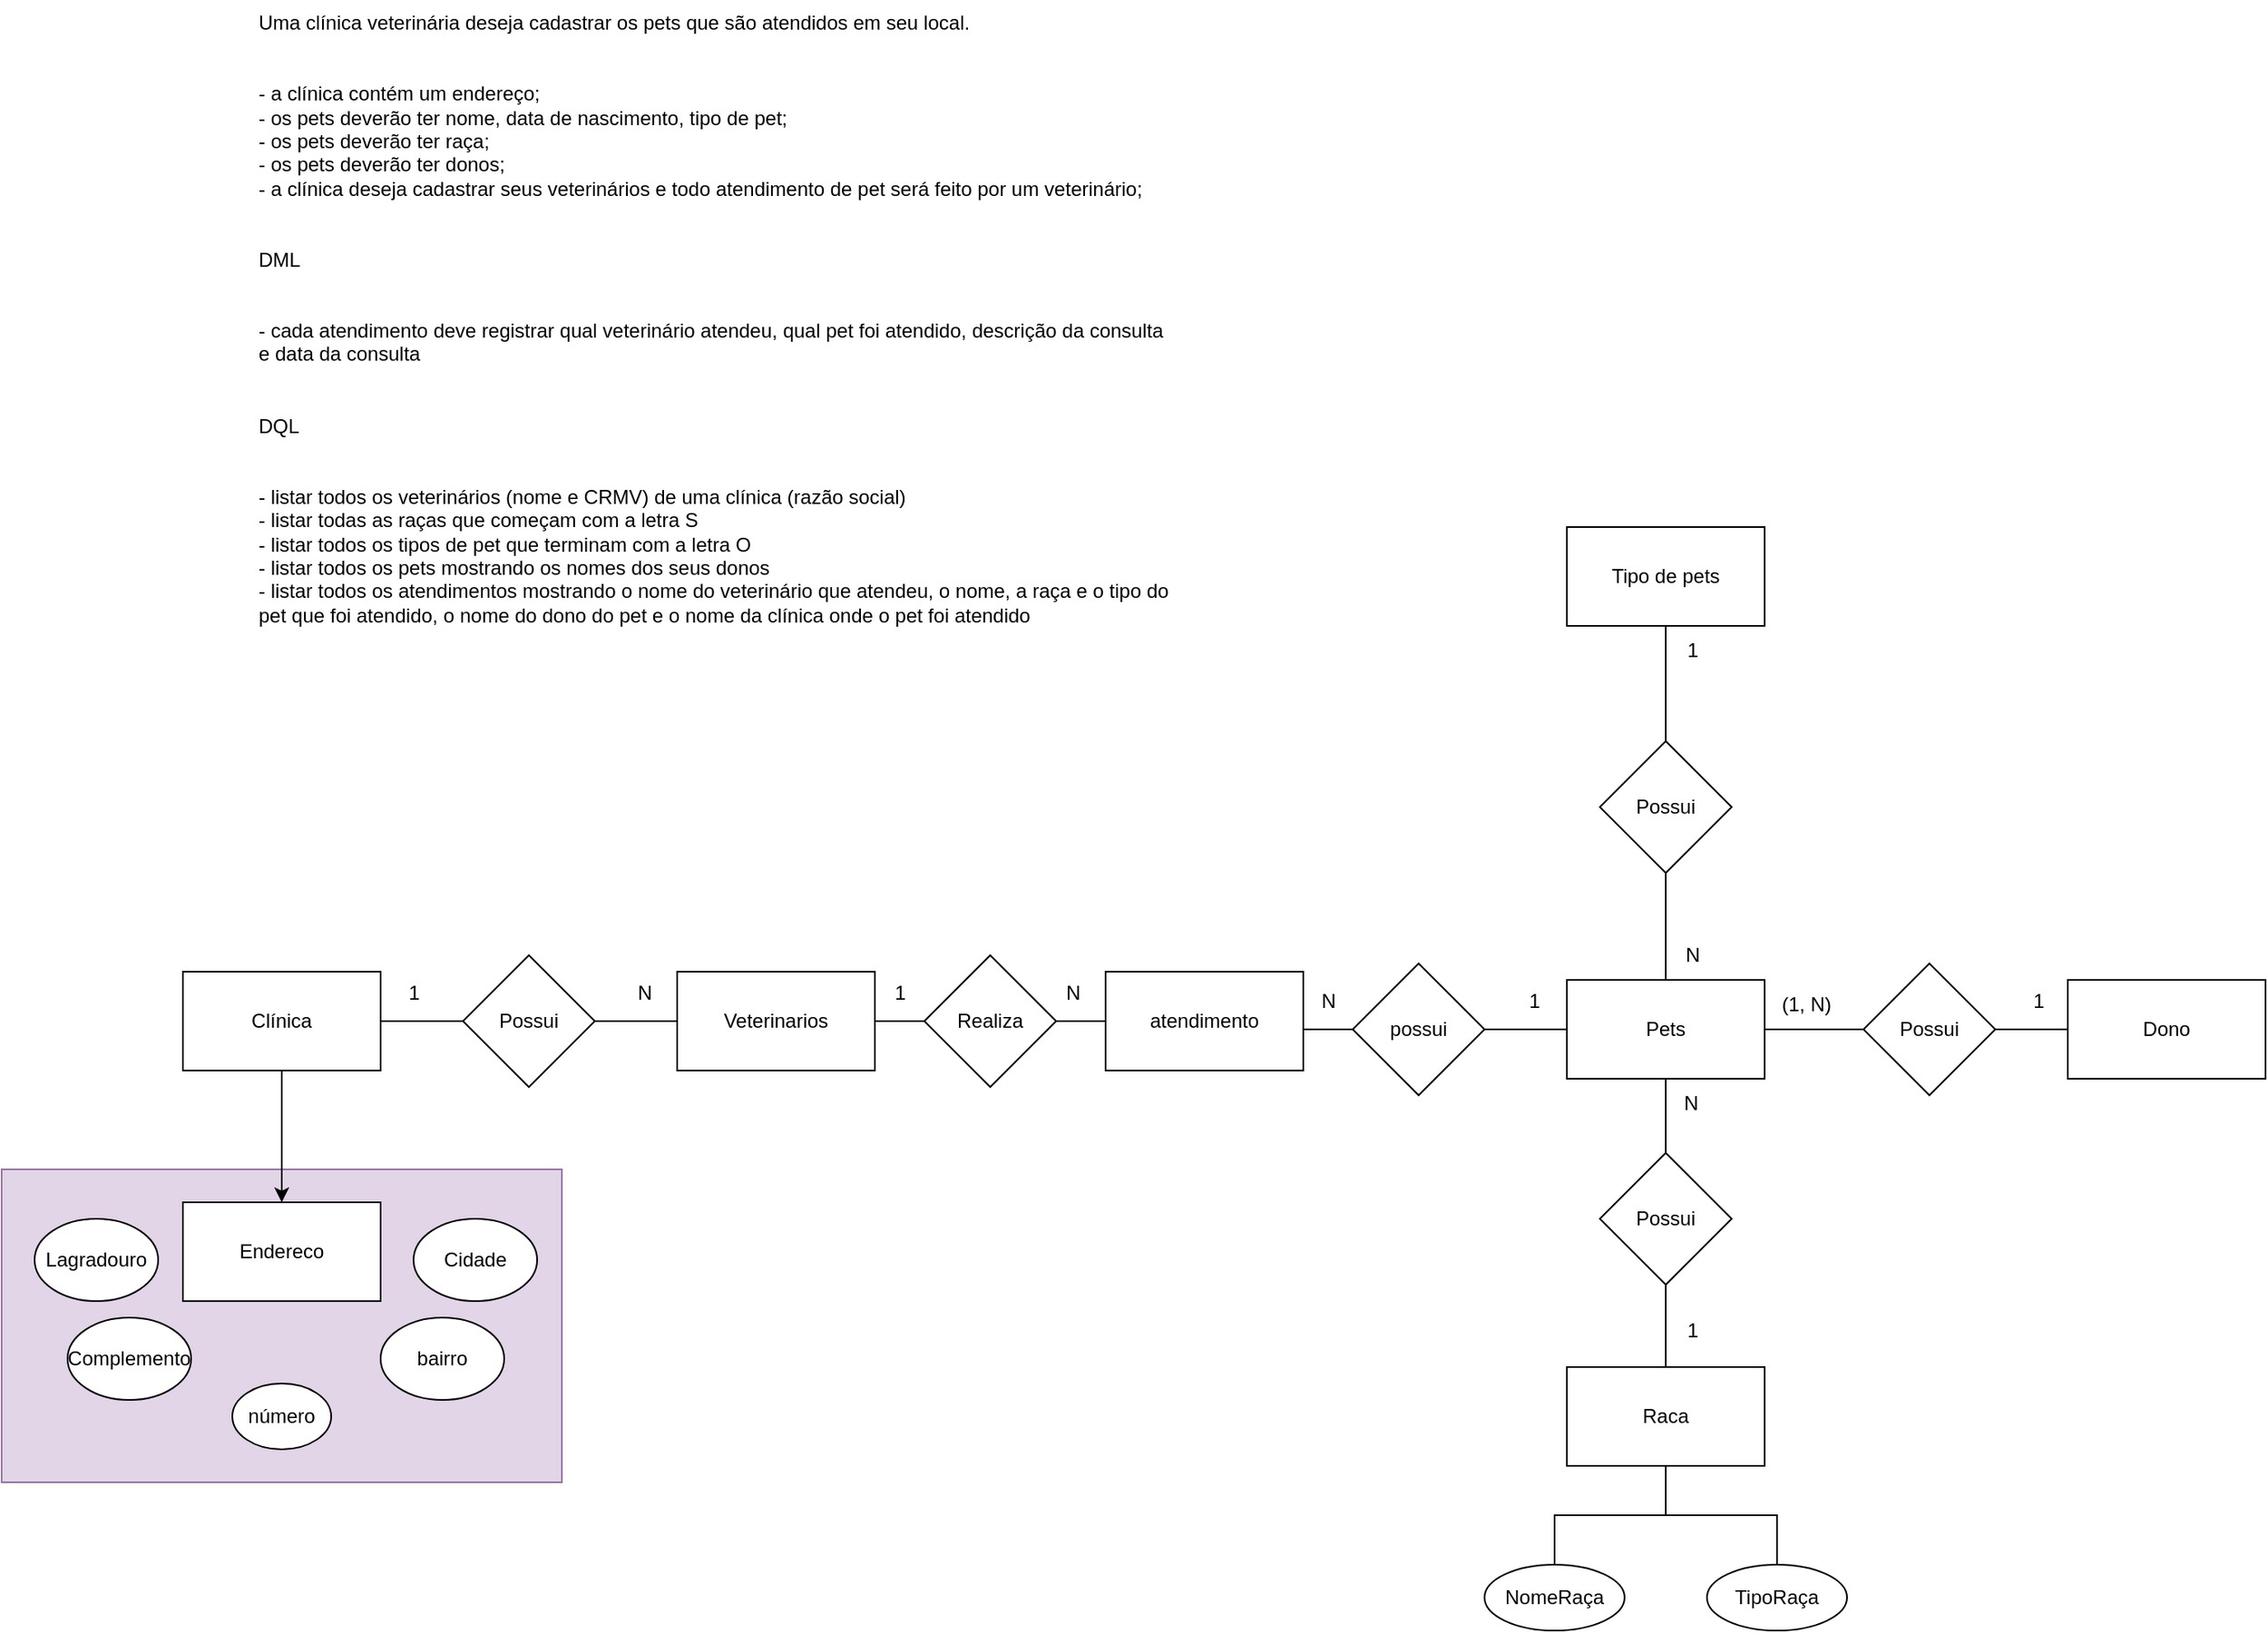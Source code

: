 <mxfile version="21.6.5" type="device">
  <diagram name="Página-1" id="IT94PhkSfCGfCA30hDR3">
    <mxGraphModel dx="1863" dy="610" grid="1" gridSize="10" guides="1" tooltips="1" connect="1" arrows="1" fold="1" page="1" pageScale="1" pageWidth="827" pageHeight="1169" math="0" shadow="0">
      <root>
        <mxCell id="0" />
        <mxCell id="1" parent="0" />
        <mxCell id="-vJPfzGn2iWlwI9Ef2Sk-15" value="" style="rounded=0;whiteSpace=wrap;html=1;fillColor=#e1d5e7;strokeColor=#9673a6;" parent="1" vertex="1">
          <mxGeometry x="-20" y="740" width="340" height="190" as="geometry" />
        </mxCell>
        <mxCell id="iXgPbO_9FdCk518ZqdvQ-1" value="Uma clínica veterinária deseja cadastrar os pets que são atendidos em seu local.&#xa;&#xa;&#xa;- a clínica contém um endereço;&#xa;- os pets deverão ter nome, data de nascimento, tipo de pet;&#xa;- os pets deverão ter raça;&#xa;- os pets deverão ter donos;&#xa;- a clínica deseja cadastrar seus veterinários e todo atendimento de pet será feito por um veterinário;&#xa;&#xa;&#xa;DML&#xa;&#xa;&#xa;- cada atendimento deve registrar qual veterinário atendeu, qual pet foi atendido, descrição da consulta e data da consulta&#xa;&#xa;&#xa;DQL&#xa;&#xa;&#xa;- listar todos os veterinários (nome e CRMV) de uma clínica (razão social)&#xa;- listar todas as raças que começam com a letra S&#xa;- listar todos os tipos de pet que terminam com a letra O&#xa;- listar todos os pets mostrando os nomes dos seus donos&#xa;- listar todos os atendimentos mostrando o nome do veterinário que atendeu, o nome, a raça e o tipo do pet que foi atendido, o nome do dono do pet e o nome da clínica onde o pet foi atendido" style="text;whiteSpace=wrap;" parent="1" vertex="1">
          <mxGeometry x="134" y="30" width="560" height="410" as="geometry" />
        </mxCell>
        <mxCell id="iXgPbO_9FdCk518ZqdvQ-26" value="" style="edgeStyle=orthogonalEdgeStyle;rounded=0;orthogonalLoop=1;jettySize=auto;html=1;endArrow=none;endFill=0;" parent="1" source="iXgPbO_9FdCk518ZqdvQ-27" target="iXgPbO_9FdCk518ZqdvQ-25" edge="1">
          <mxGeometry relative="1" as="geometry" />
        </mxCell>
        <mxCell id="-vJPfzGn2iWlwI9Ef2Sk-9" value="" style="edgeStyle=orthogonalEdgeStyle;rounded=0;orthogonalLoop=1;jettySize=auto;html=1;" parent="1" source="iXgPbO_9FdCk518ZqdvQ-2" target="-vJPfzGn2iWlwI9Ef2Sk-8" edge="1">
          <mxGeometry relative="1" as="geometry" />
        </mxCell>
        <mxCell id="iXgPbO_9FdCk518ZqdvQ-2" value="Clínica" style="rounded=0;whiteSpace=wrap;html=1;" parent="1" vertex="1">
          <mxGeometry x="90" y="620" width="120" height="60" as="geometry" />
        </mxCell>
        <mxCell id="iXgPbO_9FdCk518ZqdvQ-8" value="" style="edgeStyle=orthogonalEdgeStyle;rounded=0;orthogonalLoop=1;jettySize=auto;html=1;endArrow=none;endFill=0;" parent="1" source="iXgPbO_9FdCk518ZqdvQ-15" target="iXgPbO_9FdCk518ZqdvQ-7" edge="1">
          <mxGeometry relative="1" as="geometry" />
        </mxCell>
        <mxCell id="iXgPbO_9FdCk518ZqdvQ-17" value="" style="edgeStyle=orthogonalEdgeStyle;rounded=0;orthogonalLoop=1;jettySize=auto;html=1;endArrow=none;endFill=0;" parent="1" source="iXgPbO_9FdCk518ZqdvQ-6" target="iXgPbO_9FdCk518ZqdvQ-16" edge="1">
          <mxGeometry relative="1" as="geometry" />
        </mxCell>
        <mxCell id="iXgPbO_9FdCk518ZqdvQ-6" value="Pets" style="rounded=0;whiteSpace=wrap;html=1;" parent="1" vertex="1">
          <mxGeometry x="930" y="625" width="120" height="60" as="geometry" />
        </mxCell>
        <mxCell id="iXgPbO_9FdCk518ZqdvQ-7" value="Dono" style="rounded=0;whiteSpace=wrap;html=1;" parent="1" vertex="1">
          <mxGeometry x="1234" y="625" width="120" height="60" as="geometry" />
        </mxCell>
        <mxCell id="iXgPbO_9FdCk518ZqdvQ-13" value="" style="edgeStyle=orthogonalEdgeStyle;rounded=0;orthogonalLoop=1;jettySize=auto;html=1;endArrow=none;endFill=0;" parent="1" target="iXgPbO_9FdCk518ZqdvQ-6" edge="1">
          <mxGeometry relative="1" as="geometry">
            <Array as="points">
              <mxPoint x="990" y="600" />
              <mxPoint x="990" y="600" />
            </Array>
            <mxPoint x="990" y="550" as="sourcePoint" />
          </mxGeometry>
        </mxCell>
        <mxCell id="iXgPbO_9FdCk518ZqdvQ-19" value="" style="edgeStyle=orthogonalEdgeStyle;rounded=0;orthogonalLoop=1;jettySize=auto;html=1;endArrow=none;endFill=0;" parent="1" source="iXgPbO_9FdCk518ZqdvQ-16" target="iXgPbO_9FdCk518ZqdvQ-18" edge="1">
          <mxGeometry relative="1" as="geometry" />
        </mxCell>
        <mxCell id="iXgPbO_9FdCk518ZqdvQ-16" value="Possui" style="rhombus;whiteSpace=wrap;html=1;rounded=0;" parent="1" vertex="1">
          <mxGeometry x="950" y="730" width="80" height="80" as="geometry" />
        </mxCell>
        <mxCell id="iXgPbO_9FdCk518ZqdvQ-21" value="" style="edgeStyle=orthogonalEdgeStyle;rounded=0;orthogonalLoop=1;jettySize=auto;html=1;endArrow=none;endFill=0;" parent="1" source="iXgPbO_9FdCk518ZqdvQ-18" target="iXgPbO_9FdCk518ZqdvQ-20" edge="1">
          <mxGeometry relative="1" as="geometry" />
        </mxCell>
        <mxCell id="iXgPbO_9FdCk518ZqdvQ-18" value="Raca" style="whiteSpace=wrap;html=1;rounded=0;" parent="1" vertex="1">
          <mxGeometry x="930" y="860" width="120" height="60" as="geometry" />
        </mxCell>
        <mxCell id="iXgPbO_9FdCk518ZqdvQ-20" value="TipoRaça" style="ellipse;whiteSpace=wrap;html=1;rounded=0;" parent="1" vertex="1">
          <mxGeometry x="1015" y="980" width="85" height="40" as="geometry" />
        </mxCell>
        <mxCell id="iXgPbO_9FdCk518ZqdvQ-24" value="" style="edgeStyle=orthogonalEdgeStyle;rounded=0;orthogonalLoop=1;jettySize=auto;html=1;endArrow=none;endFill=0;" parent="1" source="iXgPbO_9FdCk518ZqdvQ-22" target="iXgPbO_9FdCk518ZqdvQ-18" edge="1">
          <mxGeometry relative="1" as="geometry" />
        </mxCell>
        <mxCell id="iXgPbO_9FdCk518ZqdvQ-22" value="NomeRaça" style="ellipse;whiteSpace=wrap;html=1;rounded=0;" parent="1" vertex="1">
          <mxGeometry x="880" y="980" width="85" height="40" as="geometry" />
        </mxCell>
        <mxCell id="iXgPbO_9FdCk518ZqdvQ-30" value="" style="edgeStyle=orthogonalEdgeStyle;rounded=0;orthogonalLoop=1;jettySize=auto;html=1;endArrow=none;endFill=0;" parent="1" source="iXgPbO_9FdCk518ZqdvQ-25" target="iXgPbO_9FdCk518ZqdvQ-29" edge="1">
          <mxGeometry relative="1" as="geometry" />
        </mxCell>
        <mxCell id="iXgPbO_9FdCk518ZqdvQ-25" value="Veterinarios" style="whiteSpace=wrap;html=1;rounded=0;" parent="1" vertex="1">
          <mxGeometry x="390" y="620" width="120" height="60" as="geometry" />
        </mxCell>
        <mxCell id="iXgPbO_9FdCk518ZqdvQ-28" value="" style="edgeStyle=orthogonalEdgeStyle;rounded=0;orthogonalLoop=1;jettySize=auto;html=1;endArrow=none;endFill=0;" parent="1" source="iXgPbO_9FdCk518ZqdvQ-2" target="iXgPbO_9FdCk518ZqdvQ-27" edge="1">
          <mxGeometry relative="1" as="geometry">
            <mxPoint x="150" y="680" as="sourcePoint" />
            <mxPoint x="150" y="855" as="targetPoint" />
          </mxGeometry>
        </mxCell>
        <mxCell id="iXgPbO_9FdCk518ZqdvQ-27" value="Possui" style="rhombus;whiteSpace=wrap;html=1;" parent="1" vertex="1">
          <mxGeometry x="260" y="610" width="80" height="80" as="geometry" />
        </mxCell>
        <mxCell id="iXgPbO_9FdCk518ZqdvQ-31" value="" style="edgeStyle=orthogonalEdgeStyle;rounded=0;orthogonalLoop=1;jettySize=auto;html=1;endArrow=none;endFill=0;exitX=1;exitY=0.5;exitDx=0;exitDy=0;" parent="1" source="-vJPfzGn2iWlwI9Ef2Sk-1" target="iXgPbO_9FdCk518ZqdvQ-6" edge="1">
          <mxGeometry relative="1" as="geometry">
            <mxPoint x="790" y="655" as="sourcePoint" />
            <Array as="points">
              <mxPoint x="770" y="655" />
            </Array>
          </mxGeometry>
        </mxCell>
        <mxCell id="iXgPbO_9FdCk518ZqdvQ-29" value="Realiza" style="rhombus;whiteSpace=wrap;html=1;rounded=0;" parent="1" vertex="1">
          <mxGeometry x="540" y="610" width="80" height="80" as="geometry" />
        </mxCell>
        <mxCell id="iXgPbO_9FdCk518ZqdvQ-32" value="1" style="text;html=1;align=center;verticalAlign=middle;resizable=0;points=[];autosize=1;strokeColor=none;fillColor=none;" parent="1" vertex="1">
          <mxGeometry x="215" y="618" width="30" height="30" as="geometry" />
        </mxCell>
        <mxCell id="iXgPbO_9FdCk518ZqdvQ-33" value="N" style="text;html=1;align=center;verticalAlign=middle;resizable=0;points=[];autosize=1;strokeColor=none;fillColor=none;" parent="1" vertex="1">
          <mxGeometry x="355" y="618" width="30" height="30" as="geometry" />
        </mxCell>
        <mxCell id="iXgPbO_9FdCk518ZqdvQ-34" value="1" style="text;html=1;align=center;verticalAlign=middle;resizable=0;points=[];autosize=1;strokeColor=none;fillColor=none;" parent="1" vertex="1">
          <mxGeometry x="510" y="618" width="30" height="30" as="geometry" />
        </mxCell>
        <mxCell id="iXgPbO_9FdCk518ZqdvQ-35" value="1" style="text;html=1;align=center;verticalAlign=middle;resizable=0;points=[];autosize=1;strokeColor=none;fillColor=none;" parent="1" vertex="1">
          <mxGeometry x="895" y="623" width="30" height="30" as="geometry" />
        </mxCell>
        <mxCell id="iXgPbO_9FdCk518ZqdvQ-36" value="N" style="text;html=1;align=center;verticalAlign=middle;resizable=0;points=[];autosize=1;strokeColor=none;fillColor=none;" parent="1" vertex="1">
          <mxGeometry x="990" y="685" width="30" height="30" as="geometry" />
        </mxCell>
        <mxCell id="iXgPbO_9FdCk518ZqdvQ-37" value="1" style="text;html=1;align=center;verticalAlign=middle;resizable=0;points=[];autosize=1;strokeColor=none;fillColor=none;" parent="1" vertex="1">
          <mxGeometry x="991" y="823" width="30" height="30" as="geometry" />
        </mxCell>
        <mxCell id="iXgPbO_9FdCk518ZqdvQ-38" value="(1, N)" style="text;html=1;align=center;verticalAlign=middle;resizable=0;points=[];autosize=1;strokeColor=none;fillColor=none;" parent="1" vertex="1">
          <mxGeometry x="1050" y="625" width="50" height="30" as="geometry" />
        </mxCell>
        <mxCell id="iXgPbO_9FdCk518ZqdvQ-39" value="1" style="text;html=1;align=center;verticalAlign=middle;resizable=0;points=[];autosize=1;strokeColor=none;fillColor=none;" parent="1" vertex="1">
          <mxGeometry x="1201" y="623" width="30" height="30" as="geometry" />
        </mxCell>
        <mxCell id="-vJPfzGn2iWlwI9Ef2Sk-3" style="edgeStyle=orthogonalEdgeStyle;rounded=0;orthogonalLoop=1;jettySize=auto;html=1;entryX=1;entryY=0.5;entryDx=0;entryDy=0;endArrow=none;endFill=0;" parent="1" source="-vJPfzGn2iWlwI9Ef2Sk-1" target="iXgPbO_9FdCk518ZqdvQ-29" edge="1">
          <mxGeometry relative="1" as="geometry" />
        </mxCell>
        <mxCell id="-vJPfzGn2iWlwI9Ef2Sk-1" value="atendimento" style="rounded=0;whiteSpace=wrap;html=1;" parent="1" vertex="1">
          <mxGeometry x="650" y="620" width="120" height="60" as="geometry" />
        </mxCell>
        <mxCell id="-vJPfzGn2iWlwI9Ef2Sk-4" value="possui" style="rhombus;whiteSpace=wrap;html=1;rounded=0;" parent="1" vertex="1">
          <mxGeometry x="800" y="615" width="80" height="80" as="geometry" />
        </mxCell>
        <mxCell id="-vJPfzGn2iWlwI9Ef2Sk-8" value="Endereco" style="whiteSpace=wrap;html=1;rounded=0;" parent="1" vertex="1">
          <mxGeometry x="90" y="760" width="120" height="60" as="geometry" />
        </mxCell>
        <mxCell id="-vJPfzGn2iWlwI9Ef2Sk-10" value="Lagradouro" style="ellipse;whiteSpace=wrap;html=1;" parent="1" vertex="1">
          <mxGeometry y="770" width="75" height="50" as="geometry" />
        </mxCell>
        <mxCell id="-vJPfzGn2iWlwI9Ef2Sk-11" value="Complemento" style="ellipse;whiteSpace=wrap;html=1;" parent="1" vertex="1">
          <mxGeometry x="20" y="830" width="75" height="50" as="geometry" />
        </mxCell>
        <mxCell id="-vJPfzGn2iWlwI9Ef2Sk-12" value="número" style="ellipse;whiteSpace=wrap;html=1;" parent="1" vertex="1">
          <mxGeometry x="120" y="870" width="60" height="40" as="geometry" />
        </mxCell>
        <mxCell id="-vJPfzGn2iWlwI9Ef2Sk-13" value="bairro" style="ellipse;whiteSpace=wrap;html=1;fontStyle=0" parent="1" vertex="1">
          <mxGeometry x="210" y="830" width="75" height="50" as="geometry" />
        </mxCell>
        <mxCell id="-vJPfzGn2iWlwI9Ef2Sk-14" value="Cidade" style="ellipse;whiteSpace=wrap;html=1;fontStyle=0" parent="1" vertex="1">
          <mxGeometry x="230" y="770" width="75" height="50" as="geometry" />
        </mxCell>
        <mxCell id="-vJPfzGn2iWlwI9Ef2Sk-16" value="N" style="text;html=1;align=center;verticalAlign=middle;resizable=0;points=[];autosize=1;strokeColor=none;fillColor=none;" parent="1" vertex="1">
          <mxGeometry x="615" y="618" width="30" height="30" as="geometry" />
        </mxCell>
        <mxCell id="-vJPfzGn2iWlwI9Ef2Sk-17" value="N" style="text;html=1;align=center;verticalAlign=middle;resizable=0;points=[];autosize=1;strokeColor=none;fillColor=none;" parent="1" vertex="1">
          <mxGeometry x="770" y="623" width="30" height="30" as="geometry" />
        </mxCell>
        <mxCell id="-vJPfzGn2iWlwI9Ef2Sk-18" value="" style="edgeStyle=orthogonalEdgeStyle;rounded=0;orthogonalLoop=1;jettySize=auto;html=1;endArrow=none;endFill=0;" parent="1" source="iXgPbO_9FdCk518ZqdvQ-6" target="iXgPbO_9FdCk518ZqdvQ-15" edge="1">
          <mxGeometry relative="1" as="geometry">
            <mxPoint x="1050" y="655" as="sourcePoint" />
            <mxPoint x="1234" y="655" as="targetPoint" />
          </mxGeometry>
        </mxCell>
        <mxCell id="iXgPbO_9FdCk518ZqdvQ-15" value="Possui" style="rhombus;whiteSpace=wrap;html=1;" parent="1" vertex="1">
          <mxGeometry x="1110" y="615" width="80" height="80" as="geometry" />
        </mxCell>
        <mxCell id="-vJPfzGn2iWlwI9Ef2Sk-21" value="" style="edgeStyle=orthogonalEdgeStyle;rounded=0;orthogonalLoop=1;jettySize=auto;html=1;endArrow=none;endFill=0;" parent="1" source="-vJPfzGn2iWlwI9Ef2Sk-19" target="-vJPfzGn2iWlwI9Ef2Sk-20" edge="1">
          <mxGeometry relative="1" as="geometry" />
        </mxCell>
        <mxCell id="-vJPfzGn2iWlwI9Ef2Sk-19" value="Possui" style="rhombus;whiteSpace=wrap;html=1;" parent="1" vertex="1">
          <mxGeometry x="950" y="480" width="80" height="80" as="geometry" />
        </mxCell>
        <mxCell id="-vJPfzGn2iWlwI9Ef2Sk-20" value="Tipo de pets" style="rounded=0;whiteSpace=wrap;html=1;" parent="1" vertex="1">
          <mxGeometry x="930" y="350" width="120" height="60" as="geometry" />
        </mxCell>
        <mxCell id="-vJPfzGn2iWlwI9Ef2Sk-22" value="1" style="text;html=1;align=center;verticalAlign=middle;resizable=0;points=[];autosize=1;strokeColor=none;fillColor=none;" parent="1" vertex="1">
          <mxGeometry x="991" y="410" width="30" height="30" as="geometry" />
        </mxCell>
        <mxCell id="-vJPfzGn2iWlwI9Ef2Sk-23" value="N" style="text;html=1;align=center;verticalAlign=middle;resizable=0;points=[];autosize=1;strokeColor=none;fillColor=none;" parent="1" vertex="1">
          <mxGeometry x="991" y="595" width="30" height="30" as="geometry" />
        </mxCell>
      </root>
    </mxGraphModel>
  </diagram>
</mxfile>
